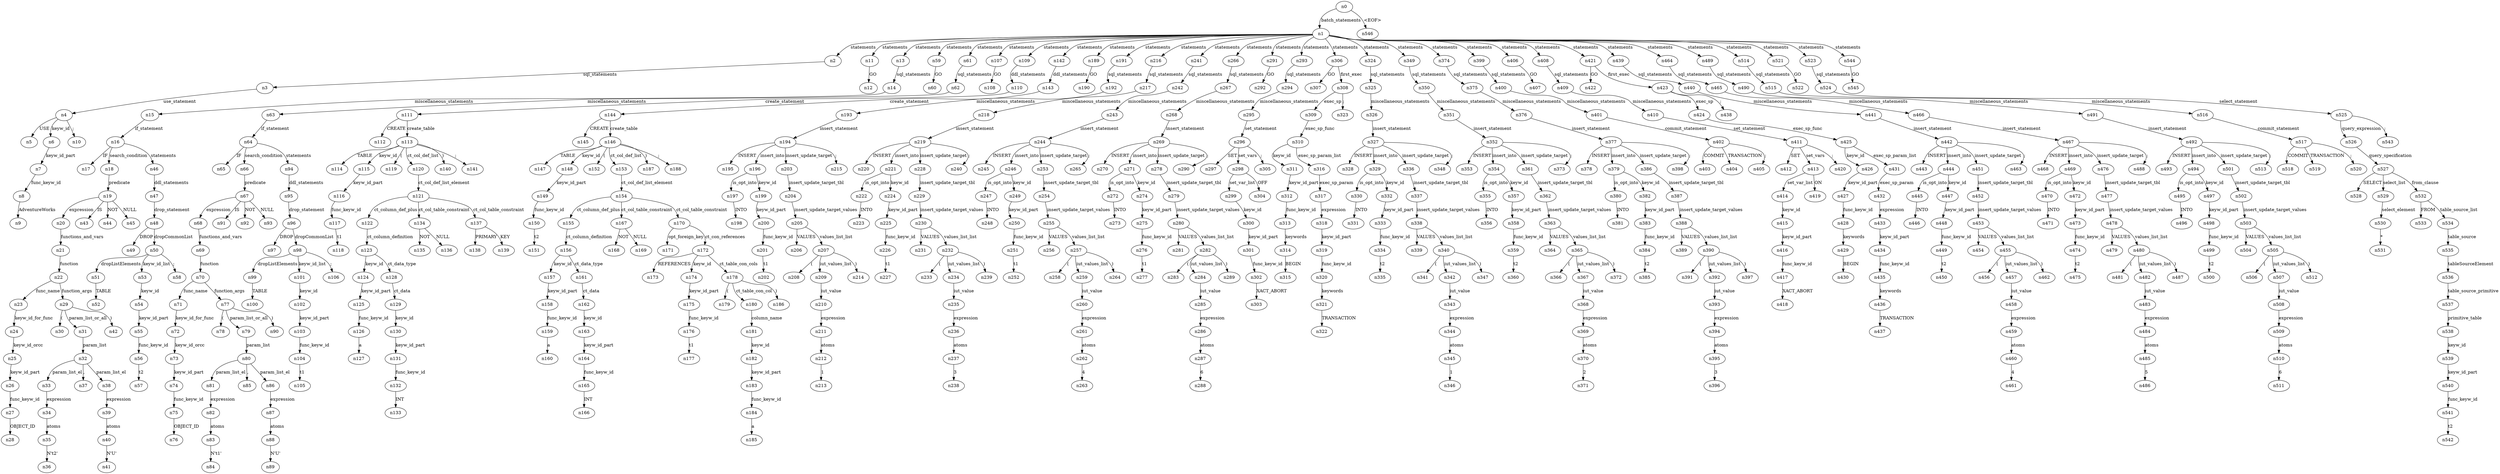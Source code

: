 digraph ParseTree {
  n0 -> n1 [label="batch_statements"];
  n1 -> n2 [label="statements"];
  n2 -> n3 [label="sql_statements"];
  n3 -> n4 [label="use_statement"];
  n4 -> n5 [label="USE"];
  n4 -> n6 [label="keyw_id"];
  n6 -> n7 [label="keyw_id_part"];
  n7 -> n8 [label="func_keyw_id"];
  n8 -> n9 [label="AdventureWorks"];
  n4 -> n10 [label=";"];
  n1 -> n11 [label="statements"];
  n11 -> n12 [label="GO"];
  n1 -> n13 [label="statements"];
  n13 -> n14 [label="sql_statements"];
  n14 -> n15 [label="miscellaneous_statements"];
  n15 -> n16 [label="if_statement"];
  n16 -> n17 [label="IF"];
  n16 -> n18 [label="search_condition"];
  n18 -> n19 [label="predicate"];
  n19 -> n20 [label="expression"];
  n20 -> n21 [label="functions_and_vars"];
  n21 -> n22 [label="function"];
  n22 -> n23 [label="func_name"];
  n23 -> n24 [label="keyw_id_for_func"];
  n24 -> n25 [label="keyw_id_orcc"];
  n25 -> n26 [label="keyw_id_part"];
  n26 -> n27 [label="func_keyw_id"];
  n27 -> n28 [label="OBJECT_ID"];
  n22 -> n29 [label="function_args"];
  n29 -> n30 [label="("];
  n29 -> n31 [label="param_list_or_all"];
  n31 -> n32 [label="param_list"];
  n32 -> n33 [label="param_list_el"];
  n33 -> n34 [label="expression"];
  n34 -> n35 [label="atoms"];
  n35 -> n36 [label="N't2'"];
  n32 -> n37 [label=","];
  n32 -> n38 [label="param_list_el"];
  n38 -> n39 [label="expression"];
  n39 -> n40 [label="atoms"];
  n40 -> n41 [label="N'U'"];
  n29 -> n42 [label=")"];
  n19 -> n43 [label="IS"];
  n19 -> n44 [label="NOT"];
  n19 -> n45 [label="NULL"];
  n16 -> n46 [label="statements"];
  n46 -> n47 [label="ddl_statements"];
  n47 -> n48 [label="drop_statement"];
  n48 -> n49 [label="DROP"];
  n48 -> n50 [label="dropCommonList"];
  n50 -> n51 [label="dropListElements"];
  n51 -> n52 [label="TABLE"];
  n50 -> n53 [label="keyw_id_list"];
  n53 -> n54 [label="keyw_id"];
  n54 -> n55 [label="keyw_id_part"];
  n55 -> n56 [label="func_keyw_id"];
  n56 -> n57 [label="t2"];
  n50 -> n58 [label=";"];
  n1 -> n59 [label="statements"];
  n59 -> n60 [label="GO"];
  n1 -> n61 [label="statements"];
  n61 -> n62 [label="sql_statements"];
  n62 -> n63 [label="miscellaneous_statements"];
  n63 -> n64 [label="if_statement"];
  n64 -> n65 [label="IF"];
  n64 -> n66 [label="search_condition"];
  n66 -> n67 [label="predicate"];
  n67 -> n68 [label="expression"];
  n68 -> n69 [label="functions_and_vars"];
  n69 -> n70 [label="function"];
  n70 -> n71 [label="func_name"];
  n71 -> n72 [label="keyw_id_for_func"];
  n72 -> n73 [label="keyw_id_orcc"];
  n73 -> n74 [label="keyw_id_part"];
  n74 -> n75 [label="func_keyw_id"];
  n75 -> n76 [label="OBJECT_ID"];
  n70 -> n77 [label="function_args"];
  n77 -> n78 [label="("];
  n77 -> n79 [label="param_list_or_all"];
  n79 -> n80 [label="param_list"];
  n80 -> n81 [label="param_list_el"];
  n81 -> n82 [label="expression"];
  n82 -> n83 [label="atoms"];
  n83 -> n84 [label="N't1'"];
  n80 -> n85 [label=","];
  n80 -> n86 [label="param_list_el"];
  n86 -> n87 [label="expression"];
  n87 -> n88 [label="atoms"];
  n88 -> n89 [label="N'U'"];
  n77 -> n90 [label=")"];
  n67 -> n91 [label="IS"];
  n67 -> n92 [label="NOT"];
  n67 -> n93 [label="NULL"];
  n64 -> n94 [label="statements"];
  n94 -> n95 [label="ddl_statements"];
  n95 -> n96 [label="drop_statement"];
  n96 -> n97 [label="DROP"];
  n96 -> n98 [label="dropCommonList"];
  n98 -> n99 [label="dropListElements"];
  n99 -> n100 [label="TABLE"];
  n98 -> n101 [label="keyw_id_list"];
  n101 -> n102 [label="keyw_id"];
  n102 -> n103 [label="keyw_id_part"];
  n103 -> n104 [label="func_keyw_id"];
  n104 -> n105 [label="t1"];
  n98 -> n106 [label=";"];
  n1 -> n107 [label="statements"];
  n107 -> n108 [label="GO"];
  n1 -> n109 [label="statements"];
  n109 -> n110 [label="ddl_statements"];
  n110 -> n111 [label="create_statement"];
  n111 -> n112 [label="CREATE"];
  n111 -> n113 [label="create_table"];
  n113 -> n114 [label="TABLE"];
  n113 -> n115 [label="keyw_id"];
  n115 -> n116 [label="keyw_id_part"];
  n116 -> n117 [label="func_keyw_id"];
  n117 -> n118 [label="t1"];
  n113 -> n119 [label="("];
  n113 -> n120 [label="ct_col_def_list"];
  n120 -> n121 [label="ct_col_def_list_element"];
  n121 -> n122 [label="ct_column_def_plus"];
  n122 -> n123 [label="ct_column_definition"];
  n123 -> n124 [label="keyw_id"];
  n124 -> n125 [label="keyw_id_part"];
  n125 -> n126 [label="func_keyw_id"];
  n126 -> n127 [label="a"];
  n123 -> n128 [label="ct_data_type"];
  n128 -> n129 [label="ct_data"];
  n129 -> n130 [label="keyw_id"];
  n130 -> n131 [label="keyw_id_part"];
  n131 -> n132 [label="func_keyw_id"];
  n132 -> n133 [label="INT"];
  n121 -> n134 [label="ct_col_table_constraint"];
  n134 -> n135 [label="NOT"];
  n134 -> n136 [label="NULL"];
  n121 -> n137 [label="ct_col_table_constraint"];
  n137 -> n138 [label="PRIMARY"];
  n137 -> n139 [label="KEY"];
  n113 -> n140 [label=")"];
  n113 -> n141 [label=";"];
  n1 -> n142 [label="statements"];
  n142 -> n143 [label="ddl_statements"];
  n143 -> n144 [label="create_statement"];
  n144 -> n145 [label="CREATE"];
  n144 -> n146 [label="create_table"];
  n146 -> n147 [label="TABLE"];
  n146 -> n148 [label="keyw_id"];
  n148 -> n149 [label="keyw_id_part"];
  n149 -> n150 [label="func_keyw_id"];
  n150 -> n151 [label="t2"];
  n146 -> n152 [label="("];
  n146 -> n153 [label="ct_col_def_list"];
  n153 -> n154 [label="ct_col_def_list_element"];
  n154 -> n155 [label="ct_column_def_plus"];
  n155 -> n156 [label="ct_column_definition"];
  n156 -> n157 [label="keyw_id"];
  n157 -> n158 [label="keyw_id_part"];
  n158 -> n159 [label="func_keyw_id"];
  n159 -> n160 [label="a"];
  n156 -> n161 [label="ct_data_type"];
  n161 -> n162 [label="ct_data"];
  n162 -> n163 [label="keyw_id"];
  n163 -> n164 [label="keyw_id_part"];
  n164 -> n165 [label="func_keyw_id"];
  n165 -> n166 [label="INT"];
  n154 -> n167 [label="ct_col_table_constraint"];
  n167 -> n168 [label="NOT"];
  n167 -> n169 [label="NULL"];
  n154 -> n170 [label="ct_col_table_constraint"];
  n170 -> n171 [label="opt_foreign_key"];
  n170 -> n172 [label="ct_con_references"];
  n172 -> n173 [label="REFERENCES"];
  n172 -> n174 [label="keyw_id"];
  n174 -> n175 [label="keyw_id_part"];
  n175 -> n176 [label="func_keyw_id"];
  n176 -> n177 [label="t1"];
  n172 -> n178 [label="ct_table_con_cols"];
  n178 -> n179 [label="("];
  n178 -> n180 [label="ct_table_con_col"];
  n180 -> n181 [label="column_name"];
  n181 -> n182 [label="keyw_id"];
  n182 -> n183 [label="keyw_id_part"];
  n183 -> n184 [label="func_keyw_id"];
  n184 -> n185 [label="a"];
  n178 -> n186 [label=")"];
  n146 -> n187 [label=")"];
  n146 -> n188 [label=";"];
  n1 -> n189 [label="statements"];
  n189 -> n190 [label="GO"];
  n1 -> n191 [label="statements"];
  n191 -> n192 [label="sql_statements"];
  n192 -> n193 [label="miscellaneous_statements"];
  n193 -> n194 [label="insert_statement"];
  n194 -> n195 [label="INSERT"];
  n194 -> n196 [label="insert_into"];
  n196 -> n197 [label="is_opt_into"];
  n197 -> n198 [label="INTO"];
  n196 -> n199 [label="keyw_id"];
  n199 -> n200 [label="keyw_id_part"];
  n200 -> n201 [label="func_keyw_id"];
  n201 -> n202 [label="t1"];
  n194 -> n203 [label="insert_update_target"];
  n203 -> n204 [label="insert_update_target_tbl"];
  n204 -> n205 [label="insert_update_target_values"];
  n205 -> n206 [label="VALUES"];
  n205 -> n207 [label="values_list_list"];
  n207 -> n208 [label="("];
  n207 -> n209 [label="iut_values_list"];
  n209 -> n210 [label="iut_value"];
  n210 -> n211 [label="expression"];
  n211 -> n212 [label="atoms"];
  n212 -> n213 [label="1"];
  n207 -> n214 [label=")"];
  n194 -> n215 [label=";"];
  n1 -> n216 [label="statements"];
  n216 -> n217 [label="sql_statements"];
  n217 -> n218 [label="miscellaneous_statements"];
  n218 -> n219 [label="insert_statement"];
  n219 -> n220 [label="INSERT"];
  n219 -> n221 [label="insert_into"];
  n221 -> n222 [label="is_opt_into"];
  n222 -> n223 [label="INTO"];
  n221 -> n224 [label="keyw_id"];
  n224 -> n225 [label="keyw_id_part"];
  n225 -> n226 [label="func_keyw_id"];
  n226 -> n227 [label="t1"];
  n219 -> n228 [label="insert_update_target"];
  n228 -> n229 [label="insert_update_target_tbl"];
  n229 -> n230 [label="insert_update_target_values"];
  n230 -> n231 [label="VALUES"];
  n230 -> n232 [label="values_list_list"];
  n232 -> n233 [label="("];
  n232 -> n234 [label="iut_values_list"];
  n234 -> n235 [label="iut_value"];
  n235 -> n236 [label="expression"];
  n236 -> n237 [label="atoms"];
  n237 -> n238 [label="3"];
  n232 -> n239 [label=")"];
  n219 -> n240 [label=";"];
  n1 -> n241 [label="statements"];
  n241 -> n242 [label="sql_statements"];
  n242 -> n243 [label="miscellaneous_statements"];
  n243 -> n244 [label="insert_statement"];
  n244 -> n245 [label="INSERT"];
  n244 -> n246 [label="insert_into"];
  n246 -> n247 [label="is_opt_into"];
  n247 -> n248 [label="INTO"];
  n246 -> n249 [label="keyw_id"];
  n249 -> n250 [label="keyw_id_part"];
  n250 -> n251 [label="func_keyw_id"];
  n251 -> n252 [label="t1"];
  n244 -> n253 [label="insert_update_target"];
  n253 -> n254 [label="insert_update_target_tbl"];
  n254 -> n255 [label="insert_update_target_values"];
  n255 -> n256 [label="VALUES"];
  n255 -> n257 [label="values_list_list"];
  n257 -> n258 [label="("];
  n257 -> n259 [label="iut_values_list"];
  n259 -> n260 [label="iut_value"];
  n260 -> n261 [label="expression"];
  n261 -> n262 [label="atoms"];
  n262 -> n263 [label="4"];
  n257 -> n264 [label=")"];
  n244 -> n265 [label=";"];
  n1 -> n266 [label="statements"];
  n266 -> n267 [label="sql_statements"];
  n267 -> n268 [label="miscellaneous_statements"];
  n268 -> n269 [label="insert_statement"];
  n269 -> n270 [label="INSERT"];
  n269 -> n271 [label="insert_into"];
  n271 -> n272 [label="is_opt_into"];
  n272 -> n273 [label="INTO"];
  n271 -> n274 [label="keyw_id"];
  n274 -> n275 [label="keyw_id_part"];
  n275 -> n276 [label="func_keyw_id"];
  n276 -> n277 [label="t1"];
  n269 -> n278 [label="insert_update_target"];
  n278 -> n279 [label="insert_update_target_tbl"];
  n279 -> n280 [label="insert_update_target_values"];
  n280 -> n281 [label="VALUES"];
  n280 -> n282 [label="values_list_list"];
  n282 -> n283 [label="("];
  n282 -> n284 [label="iut_values_list"];
  n284 -> n285 [label="iut_value"];
  n285 -> n286 [label="expression"];
  n286 -> n287 [label="atoms"];
  n287 -> n288 [label="6"];
  n282 -> n289 [label=")"];
  n269 -> n290 [label=";"];
  n1 -> n291 [label="statements"];
  n291 -> n292 [label="GO"];
  n1 -> n293 [label="statements"];
  n293 -> n294 [label="sql_statements"];
  n294 -> n295 [label="miscellaneous_statements"];
  n295 -> n296 [label="set_statement"];
  n296 -> n297 [label="SET"];
  n296 -> n298 [label="set_vars"];
  n298 -> n299 [label="set_var_list"];
  n299 -> n300 [label="keyw_id"];
  n300 -> n301 [label="keyw_id_part"];
  n301 -> n302 [label="func_keyw_id"];
  n302 -> n303 [label="XACT_ABORT"];
  n298 -> n304 [label="OFF"];
  n296 -> n305 [label=";"];
  n1 -> n306 [label="statements"];
  n306 -> n307 [label="GO"];
  n306 -> n308 [label="first_exec"];
  n308 -> n309 [label="exec_sp"];
  n309 -> n310 [label="exec_sp_func"];
  n310 -> n311 [label="keyw_id"];
  n311 -> n312 [label="keyw_id_part"];
  n312 -> n313 [label="func_keyw_id"];
  n313 -> n314 [label="keywords"];
  n314 -> n315 [label="BEGIN"];
  n310 -> n316 [label="exec_sp_param_list"];
  n316 -> n317 [label="exec_sp_param"];
  n317 -> n318 [label="expression"];
  n318 -> n319 [label="keyw_id_part"];
  n319 -> n320 [label="func_keyw_id"];
  n320 -> n321 [label="keywords"];
  n321 -> n322 [label="TRANSACTION"];
  n308 -> n323 [label=";"];
  n1 -> n324 [label="statements"];
  n324 -> n325 [label="sql_statements"];
  n325 -> n326 [label="miscellaneous_statements"];
  n326 -> n327 [label="insert_statement"];
  n327 -> n328 [label="INSERT"];
  n327 -> n329 [label="insert_into"];
  n329 -> n330 [label="is_opt_into"];
  n330 -> n331 [label="INTO"];
  n329 -> n332 [label="keyw_id"];
  n332 -> n333 [label="keyw_id_part"];
  n333 -> n334 [label="func_keyw_id"];
  n334 -> n335 [label="t2"];
  n327 -> n336 [label="insert_update_target"];
  n336 -> n337 [label="insert_update_target_tbl"];
  n337 -> n338 [label="insert_update_target_values"];
  n338 -> n339 [label="VALUES"];
  n338 -> n340 [label="values_list_list"];
  n340 -> n341 [label="("];
  n340 -> n342 [label="iut_values_list"];
  n342 -> n343 [label="iut_value"];
  n343 -> n344 [label="expression"];
  n344 -> n345 [label="atoms"];
  n345 -> n346 [label="1"];
  n340 -> n347 [label=")"];
  n327 -> n348 [label=";"];
  n1 -> n349 [label="statements"];
  n349 -> n350 [label="sql_statements"];
  n350 -> n351 [label="miscellaneous_statements"];
  n351 -> n352 [label="insert_statement"];
  n352 -> n353 [label="INSERT"];
  n352 -> n354 [label="insert_into"];
  n354 -> n355 [label="is_opt_into"];
  n355 -> n356 [label="INTO"];
  n354 -> n357 [label="keyw_id"];
  n357 -> n358 [label="keyw_id_part"];
  n358 -> n359 [label="func_keyw_id"];
  n359 -> n360 [label="t2"];
  n352 -> n361 [label="insert_update_target"];
  n361 -> n362 [label="insert_update_target_tbl"];
  n362 -> n363 [label="insert_update_target_values"];
  n363 -> n364 [label="VALUES"];
  n363 -> n365 [label="values_list_list"];
  n365 -> n366 [label="("];
  n365 -> n367 [label="iut_values_list"];
  n367 -> n368 [label="iut_value"];
  n368 -> n369 [label="expression"];
  n369 -> n370 [label="atoms"];
  n370 -> n371 [label="2"];
  n365 -> n372 [label=")"];
  n352 -> n373 [label=";"];
  n1 -> n374 [label="statements"];
  n374 -> n375 [label="sql_statements"];
  n375 -> n376 [label="miscellaneous_statements"];
  n376 -> n377 [label="insert_statement"];
  n377 -> n378 [label="INSERT"];
  n377 -> n379 [label="insert_into"];
  n379 -> n380 [label="is_opt_into"];
  n380 -> n381 [label="INTO"];
  n379 -> n382 [label="keyw_id"];
  n382 -> n383 [label="keyw_id_part"];
  n383 -> n384 [label="func_keyw_id"];
  n384 -> n385 [label="t2"];
  n377 -> n386 [label="insert_update_target"];
  n386 -> n387 [label="insert_update_target_tbl"];
  n387 -> n388 [label="insert_update_target_values"];
  n388 -> n389 [label="VALUES"];
  n388 -> n390 [label="values_list_list"];
  n390 -> n391 [label="("];
  n390 -> n392 [label="iut_values_list"];
  n392 -> n393 [label="iut_value"];
  n393 -> n394 [label="expression"];
  n394 -> n395 [label="atoms"];
  n395 -> n396 [label="3"];
  n390 -> n397 [label=")"];
  n377 -> n398 [label=";"];
  n1 -> n399 [label="statements"];
  n399 -> n400 [label="sql_statements"];
  n400 -> n401 [label="miscellaneous_statements"];
  n401 -> n402 [label="commit_statement"];
  n402 -> n403 [label="COMMIT"];
  n402 -> n404 [label="TRANSACTION"];
  n402 -> n405 [label=";"];
  n1 -> n406 [label="statements"];
  n406 -> n407 [label="GO"];
  n1 -> n408 [label="statements"];
  n408 -> n409 [label="sql_statements"];
  n409 -> n410 [label="miscellaneous_statements"];
  n410 -> n411 [label="set_statement"];
  n411 -> n412 [label="SET"];
  n411 -> n413 [label="set_vars"];
  n413 -> n414 [label="set_var_list"];
  n414 -> n415 [label="keyw_id"];
  n415 -> n416 [label="keyw_id_part"];
  n416 -> n417 [label="func_keyw_id"];
  n417 -> n418 [label="XACT_ABORT"];
  n413 -> n419 [label="ON"];
  n411 -> n420 [label=";"];
  n1 -> n421 [label="statements"];
  n421 -> n422 [label="GO"];
  n421 -> n423 [label="first_exec"];
  n423 -> n424 [label="exec_sp"];
  n424 -> n425 [label="exec_sp_func"];
  n425 -> n426 [label="keyw_id"];
  n426 -> n427 [label="keyw_id_part"];
  n427 -> n428 [label="func_keyw_id"];
  n428 -> n429 [label="keywords"];
  n429 -> n430 [label="BEGIN"];
  n425 -> n431 [label="exec_sp_param_list"];
  n431 -> n432 [label="exec_sp_param"];
  n432 -> n433 [label="expression"];
  n433 -> n434 [label="keyw_id_part"];
  n434 -> n435 [label="func_keyw_id"];
  n435 -> n436 [label="keywords"];
  n436 -> n437 [label="TRANSACTION"];
  n423 -> n438 [label=";"];
  n1 -> n439 [label="statements"];
  n439 -> n440 [label="sql_statements"];
  n440 -> n441 [label="miscellaneous_statements"];
  n441 -> n442 [label="insert_statement"];
  n442 -> n443 [label="INSERT"];
  n442 -> n444 [label="insert_into"];
  n444 -> n445 [label="is_opt_into"];
  n445 -> n446 [label="INTO"];
  n444 -> n447 [label="keyw_id"];
  n447 -> n448 [label="keyw_id_part"];
  n448 -> n449 [label="func_keyw_id"];
  n449 -> n450 [label="t2"];
  n442 -> n451 [label="insert_update_target"];
  n451 -> n452 [label="insert_update_target_tbl"];
  n452 -> n453 [label="insert_update_target_values"];
  n453 -> n454 [label="VALUES"];
  n453 -> n455 [label="values_list_list"];
  n455 -> n456 [label="("];
  n455 -> n457 [label="iut_values_list"];
  n457 -> n458 [label="iut_value"];
  n458 -> n459 [label="expression"];
  n459 -> n460 [label="atoms"];
  n460 -> n461 [label="4"];
  n455 -> n462 [label=")"];
  n442 -> n463 [label=";"];
  n1 -> n464 [label="statements"];
  n464 -> n465 [label="sql_statements"];
  n465 -> n466 [label="miscellaneous_statements"];
  n466 -> n467 [label="insert_statement"];
  n467 -> n468 [label="INSERT"];
  n467 -> n469 [label="insert_into"];
  n469 -> n470 [label="is_opt_into"];
  n470 -> n471 [label="INTO"];
  n469 -> n472 [label="keyw_id"];
  n472 -> n473 [label="keyw_id_part"];
  n473 -> n474 [label="func_keyw_id"];
  n474 -> n475 [label="t2"];
  n467 -> n476 [label="insert_update_target"];
  n476 -> n477 [label="insert_update_target_tbl"];
  n477 -> n478 [label="insert_update_target_values"];
  n478 -> n479 [label="VALUES"];
  n478 -> n480 [label="values_list_list"];
  n480 -> n481 [label="("];
  n480 -> n482 [label="iut_values_list"];
  n482 -> n483 [label="iut_value"];
  n483 -> n484 [label="expression"];
  n484 -> n485 [label="atoms"];
  n485 -> n486 [label="5"];
  n480 -> n487 [label=")"];
  n467 -> n488 [label=";"];
  n1 -> n489 [label="statements"];
  n489 -> n490 [label="sql_statements"];
  n490 -> n491 [label="miscellaneous_statements"];
  n491 -> n492 [label="insert_statement"];
  n492 -> n493 [label="INSERT"];
  n492 -> n494 [label="insert_into"];
  n494 -> n495 [label="is_opt_into"];
  n495 -> n496 [label="INTO"];
  n494 -> n497 [label="keyw_id"];
  n497 -> n498 [label="keyw_id_part"];
  n498 -> n499 [label="func_keyw_id"];
  n499 -> n500 [label="t2"];
  n492 -> n501 [label="insert_update_target"];
  n501 -> n502 [label="insert_update_target_tbl"];
  n502 -> n503 [label="insert_update_target_values"];
  n503 -> n504 [label="VALUES"];
  n503 -> n505 [label="values_list_list"];
  n505 -> n506 [label="("];
  n505 -> n507 [label="iut_values_list"];
  n507 -> n508 [label="iut_value"];
  n508 -> n509 [label="expression"];
  n509 -> n510 [label="atoms"];
  n510 -> n511 [label="6"];
  n505 -> n512 [label=")"];
  n492 -> n513 [label=";"];
  n1 -> n514 [label="statements"];
  n514 -> n515 [label="sql_statements"];
  n515 -> n516 [label="miscellaneous_statements"];
  n516 -> n517 [label="commit_statement"];
  n517 -> n518 [label="COMMIT"];
  n517 -> n519 [label="TRANSACTION"];
  n517 -> n520 [label=";"];
  n1 -> n521 [label="statements"];
  n521 -> n522 [label="GO"];
  n1 -> n523 [label="statements"];
  n523 -> n524 [label="sql_statements"];
  n524 -> n525 [label="select_statement"];
  n525 -> n526 [label="query_expression"];
  n526 -> n527 [label="query_specification"];
  n527 -> n528 [label="SELECT"];
  n527 -> n529 [label="select_list"];
  n529 -> n530 [label="select_element"];
  n530 -> n531 [label="*"];
  n527 -> n532 [label="from_clause"];
  n532 -> n533 [label="FROM"];
  n532 -> n534 [label="table_source_list"];
  n534 -> n535 [label="table_source"];
  n535 -> n536 [label="tableSourceElement"];
  n536 -> n537 [label="table_source_primitive"];
  n537 -> n538 [label="primitive_table"];
  n538 -> n539 [label="keyw_id"];
  n539 -> n540 [label="keyw_id_part"];
  n540 -> n541 [label="func_keyw_id"];
  n541 -> n542 [label="t2"];
  n525 -> n543 [label=";"];
  n1 -> n544 [label="statements"];
  n544 -> n545 [label="GO"];
  n0 -> n546 [label="<EOF>"];
}